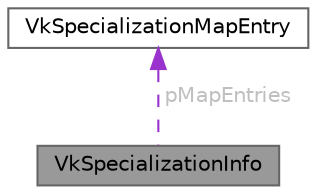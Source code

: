 digraph "VkSpecializationInfo"
{
 // LATEX_PDF_SIZE
  bgcolor="transparent";
  edge [fontname=Helvetica,fontsize=10,labelfontname=Helvetica,labelfontsize=10];
  node [fontname=Helvetica,fontsize=10,shape=box,height=0.2,width=0.4];
  Node1 [id="Node000001",label="VkSpecializationInfo",height=0.2,width=0.4,color="gray40", fillcolor="grey60", style="filled", fontcolor="black",tooltip=" "];
  Node2 -> Node1 [id="edge2_Node000001_Node000002",dir="back",color="darkorchid3",style="dashed",tooltip=" ",label=" pMapEntries",fontcolor="grey" ];
  Node2 [id="Node000002",label="VkSpecializationMapEntry",height=0.2,width=0.4,color="gray40", fillcolor="white", style="filled",URL="$structVkSpecializationMapEntry.html",tooltip=" "];
}
